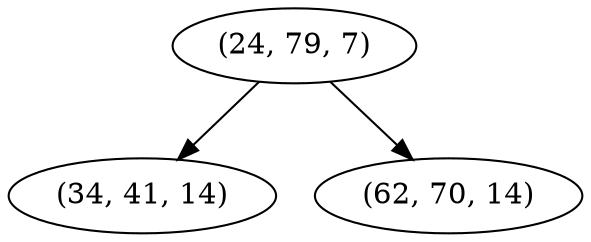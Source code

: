 digraph tree {
    "(24, 79, 7)";
    "(34, 41, 14)";
    "(62, 70, 14)";
    "(24, 79, 7)" -> "(34, 41, 14)";
    "(24, 79, 7)" -> "(62, 70, 14)";
}
